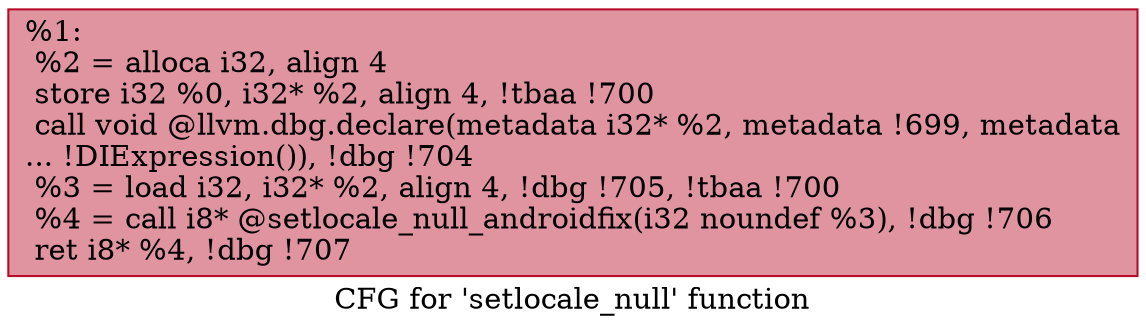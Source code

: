digraph "CFG for 'setlocale_null' function" {
	label="CFG for 'setlocale_null' function";

	Node0x19f29f0 [shape=record,color="#b70d28ff", style=filled, fillcolor="#b70d2870",label="{%1:\l  %2 = alloca i32, align 4\l  store i32 %0, i32* %2, align 4, !tbaa !700\l  call void @llvm.dbg.declare(metadata i32* %2, metadata !699, metadata\l... !DIExpression()), !dbg !704\l  %3 = load i32, i32* %2, align 4, !dbg !705, !tbaa !700\l  %4 = call i8* @setlocale_null_androidfix(i32 noundef %3), !dbg !706\l  ret i8* %4, !dbg !707\l}"];
}
